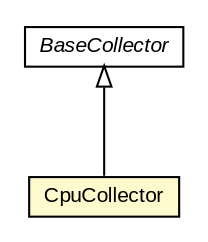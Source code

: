 #!/usr/local/bin/dot
#
# Class diagram 
# Generated by UMLGraph version R5_6-24-gf6e263 (http://www.umlgraph.org/)
#

digraph G {
	edge [fontname="arial",fontsize=10,labelfontname="arial",labelfontsize=10];
	node [fontname="arial",fontsize=10,shape=plaintext];
	nodesep=0.25;
	ranksep=0.5;
	// com.mycompany.task1.metric.CpuCollector
	c168 [label=<<table title="com.mycompany.task1.metric.CpuCollector" border="0" cellborder="1" cellspacing="0" cellpadding="2" port="p" bgcolor="lemonChiffon" href="./CpuCollector.html">
		<tr><td><table border="0" cellspacing="0" cellpadding="1">
<tr><td align="center" balign="center"> CpuCollector </td></tr>
		</table></td></tr>
		</table>>, URL="./CpuCollector.html", fontname="arial", fontcolor="black", fontsize=10.0];
	// com.mycompany.task1.metric.interfaces.BaseCollector
	c171 [label=<<table title="com.mycompany.task1.metric.interfaces.BaseCollector" border="0" cellborder="1" cellspacing="0" cellpadding="2" port="p" href="./interfaces/BaseCollector.html">
		<tr><td><table border="0" cellspacing="0" cellpadding="1">
<tr><td align="center" balign="center"><font face="arial italic"> BaseCollector </font></td></tr>
		</table></td></tr>
		</table>>, URL="./interfaces/BaseCollector.html", fontname="arial", fontcolor="black", fontsize=10.0];
	//com.mycompany.task1.metric.CpuCollector extends com.mycompany.task1.metric.interfaces.BaseCollector
	c171:p -> c168:p [dir=back,arrowtail=empty];
}

